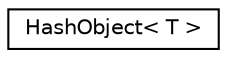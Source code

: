 digraph "Graphical Class Hierarchy"
{
  edge [fontname="Helvetica",fontsize="10",labelfontname="Helvetica",labelfontsize="10"];
  node [fontname="Helvetica",fontsize="10",shape=record];
  rankdir="LR";
  Node1 [label="HashObject\< T \>",height=0.2,width=0.4,color="black", fillcolor="white", style="filled",URL="$class_hash_object.html"];
}
